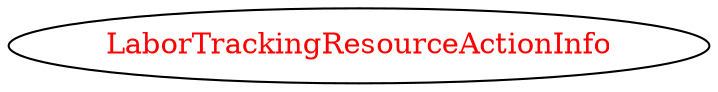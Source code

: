 digraph dependencyGraph {
 concentrate=true;
 ranksep="2.0";
 rankdir="LR"; 
 splines="ortho";
"LaborTrackingResourceActionInfo" [fontcolor="red"];
}